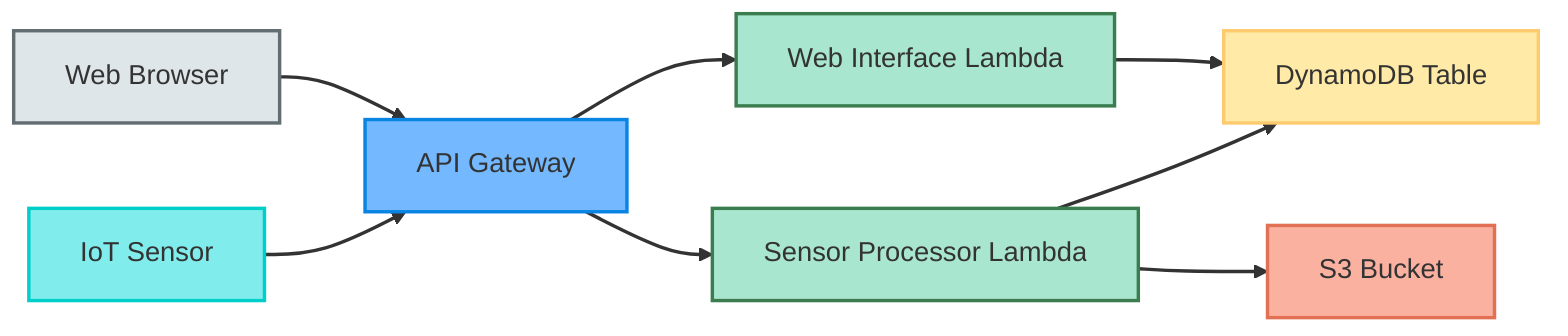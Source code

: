 graph LR
    Sensor[IoT Sensor] --> API[API Gateway]
    API --> Lambda[Sensor Processor Lambda]
    Lambda --> DynamoDB[DynamoDB Table]
    Lambda --> S3[S3 Bucket]

    Browser[Web Browser] --> API
    API --> WebLambda[Web Interface Lambda]
    WebLambda --> DynamoDB

    style Sensor fill:#81ecec,stroke:#00cec9
    style API fill:#74b9ff,stroke:#0984e3
    style Lambda fill:#a8e6cf,stroke:#3b7d4f
    style WebLambda fill:#a8e6cf,stroke:#3b7d4f
    style DynamoDB fill:#ffeaa7,stroke:#fdcb6e
    style S3 fill:#fab1a0,stroke:#e17055
    style Browser fill:#dfe6e9,stroke:#636e72

    %% Configuration
    classDef default fill:#fff,stroke:#333,stroke-width:2px;
    linkStyle default stroke:#333,stroke-width:2px;